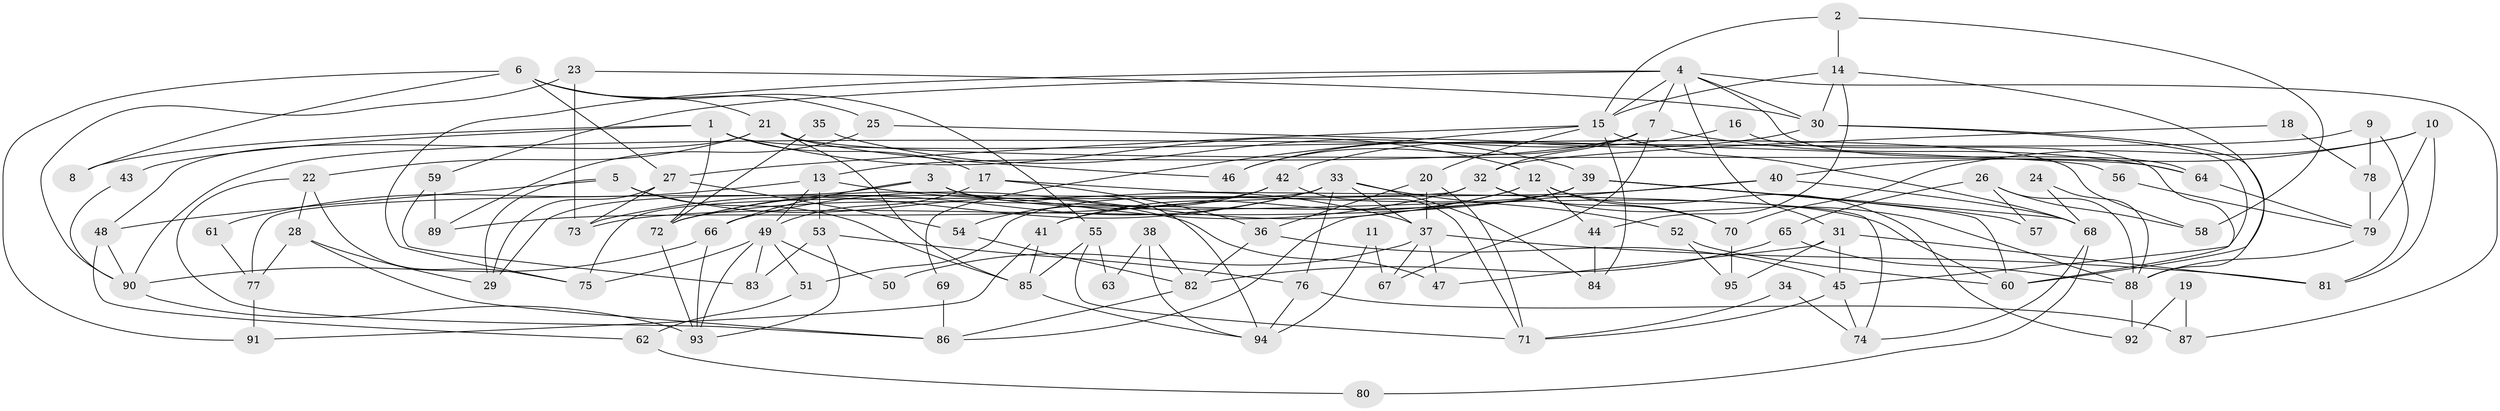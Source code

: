 // coarse degree distribution, {16: 0.02631578947368421, 11: 0.02631578947368421, 7: 0.10526315789473684, 24: 0.02631578947368421, 6: 0.10526315789473684, 9: 0.02631578947368421, 2: 0.18421052631578946, 4: 0.2631578947368421, 8: 0.02631578947368421, 3: 0.10526315789473684, 5: 0.07894736842105263, 13: 0.02631578947368421}
// Generated by graph-tools (version 1.1) at 2025/18/03/04/25 18:18:37]
// undirected, 95 vertices, 190 edges
graph export_dot {
graph [start="1"]
  node [color=gray90,style=filled];
  1;
  2;
  3;
  4;
  5;
  6;
  7;
  8;
  9;
  10;
  11;
  12;
  13;
  14;
  15;
  16;
  17;
  18;
  19;
  20;
  21;
  22;
  23;
  24;
  25;
  26;
  27;
  28;
  29;
  30;
  31;
  32;
  33;
  34;
  35;
  36;
  37;
  38;
  39;
  40;
  41;
  42;
  43;
  44;
  45;
  46;
  47;
  48;
  49;
  50;
  51;
  52;
  53;
  54;
  55;
  56;
  57;
  58;
  59;
  60;
  61;
  62;
  63;
  64;
  65;
  66;
  67;
  68;
  69;
  70;
  71;
  72;
  73;
  74;
  75;
  76;
  77;
  78;
  79;
  80;
  81;
  82;
  83;
  84;
  85;
  86;
  87;
  88;
  89;
  90;
  91;
  92;
  93;
  94;
  95;
  1 -- 12;
  1 -- 72;
  1 -- 8;
  1 -- 17;
  1 -- 43;
  1 -- 58;
  2 -- 58;
  2 -- 15;
  2 -- 14;
  3 -- 66;
  3 -- 60;
  3 -- 29;
  3 -- 94;
  4 -- 75;
  4 -- 30;
  4 -- 7;
  4 -- 15;
  4 -- 31;
  4 -- 59;
  4 -- 64;
  4 -- 87;
  5 -- 47;
  5 -- 85;
  5 -- 29;
  5 -- 48;
  6 -- 21;
  6 -- 27;
  6 -- 8;
  6 -- 25;
  6 -- 55;
  6 -- 91;
  7 -- 32;
  7 -- 13;
  7 -- 46;
  7 -- 64;
  7 -- 67;
  9 -- 81;
  9 -- 90;
  9 -- 78;
  10 -- 70;
  10 -- 40;
  10 -- 79;
  10 -- 81;
  11 -- 67;
  11 -- 94;
  12 -- 41;
  12 -- 44;
  12 -- 66;
  12 -- 70;
  12 -- 92;
  13 -- 53;
  13 -- 37;
  13 -- 49;
  13 -- 61;
  14 -- 15;
  14 -- 30;
  14 -- 44;
  14 -- 60;
  15 -- 27;
  15 -- 20;
  15 -- 68;
  15 -- 69;
  15 -- 84;
  16 -- 46;
  16 -- 60;
  17 -- 36;
  17 -- 49;
  17 -- 74;
  18 -- 32;
  18 -- 78;
  19 -- 92;
  19 -- 87;
  20 -- 37;
  20 -- 36;
  20 -- 71;
  21 -- 48;
  21 -- 64;
  21 -- 22;
  21 -- 46;
  21 -- 85;
  22 -- 75;
  22 -- 28;
  22 -- 86;
  23 -- 73;
  23 -- 30;
  23 -- 90;
  24 -- 88;
  24 -- 68;
  25 -- 89;
  25 -- 56;
  26 -- 88;
  26 -- 65;
  26 -- 57;
  26 -- 58;
  27 -- 73;
  27 -- 29;
  27 -- 54;
  28 -- 29;
  28 -- 77;
  28 -- 86;
  30 -- 45;
  30 -- 42;
  30 -- 88;
  31 -- 95;
  31 -- 45;
  31 -- 47;
  31 -- 81;
  32 -- 77;
  32 -- 88;
  32 -- 70;
  32 -- 72;
  33 -- 72;
  33 -- 37;
  33 -- 52;
  33 -- 73;
  33 -- 75;
  33 -- 76;
  33 -- 84;
  34 -- 71;
  34 -- 74;
  35 -- 39;
  35 -- 72;
  36 -- 45;
  36 -- 82;
  37 -- 81;
  37 -- 47;
  37 -- 50;
  37 -- 67;
  38 -- 82;
  38 -- 94;
  38 -- 63;
  39 -- 68;
  39 -- 72;
  39 -- 51;
  39 -- 57;
  39 -- 60;
  39 -- 73;
  40 -- 86;
  40 -- 68;
  40 -- 41;
  41 -- 85;
  41 -- 91;
  42 -- 54;
  42 -- 71;
  42 -- 89;
  43 -- 90;
  44 -- 84;
  45 -- 71;
  45 -- 74;
  48 -- 90;
  48 -- 62;
  49 -- 50;
  49 -- 51;
  49 -- 75;
  49 -- 83;
  49 -- 93;
  51 -- 62;
  52 -- 60;
  52 -- 95;
  53 -- 93;
  53 -- 76;
  53 -- 83;
  54 -- 82;
  55 -- 71;
  55 -- 63;
  55 -- 85;
  56 -- 79;
  59 -- 83;
  59 -- 89;
  61 -- 77;
  62 -- 80;
  64 -- 79;
  65 -- 82;
  65 -- 88;
  66 -- 90;
  66 -- 93;
  68 -- 74;
  68 -- 80;
  69 -- 86;
  70 -- 95;
  72 -- 93;
  76 -- 94;
  76 -- 87;
  77 -- 91;
  78 -- 79;
  79 -- 88;
  82 -- 86;
  85 -- 94;
  88 -- 92;
  90 -- 93;
}
